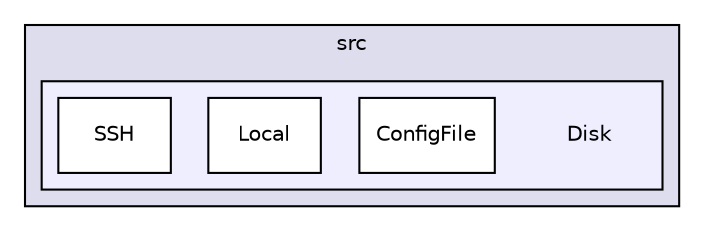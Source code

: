 digraph "/Users/jcowles/Desktop/workspace/py.Disk/src/Disk" {
  bgcolor=transparent;
  compound=true
  node [ fontsize="10", fontname="Helvetica"];
  edge [ labelfontsize="10", labelfontname="Helvetica"];
  subgraph clusterdir_68267d1309a1af8e8297ef4c3efbcdba {
    graph [ bgcolor="#ddddee", pencolor="black", label="src" fontname="Helvetica", fontsize="10", URL="dir_68267d1309a1af8e8297ef4c3efbcdba.html"]
  subgraph clusterdir_47fc0d7b6ba4b1677fa8a84de58435ea {
    graph [ bgcolor="#eeeeff", pencolor="black", label="" URL="dir_47fc0d7b6ba4b1677fa8a84de58435ea.html"];
    dir_47fc0d7b6ba4b1677fa8a84de58435ea [shape=plaintext label="Disk"];
    dir_d3c1ca252f193c16ffc02ea7d0958b89 [shape=box label="ConfigFile" color="black" fillcolor="white" style="filled" URL="dir_d3c1ca252f193c16ffc02ea7d0958b89.html"];
    dir_05ab8530b98084c392d6845b64f09170 [shape=box label="Local" color="black" fillcolor="white" style="filled" URL="dir_05ab8530b98084c392d6845b64f09170.html"];
    dir_31d74e11f559c443729db572941448bb [shape=box label="SSH" color="black" fillcolor="white" style="filled" URL="dir_31d74e11f559c443729db572941448bb.html"];
  }
  }
}
